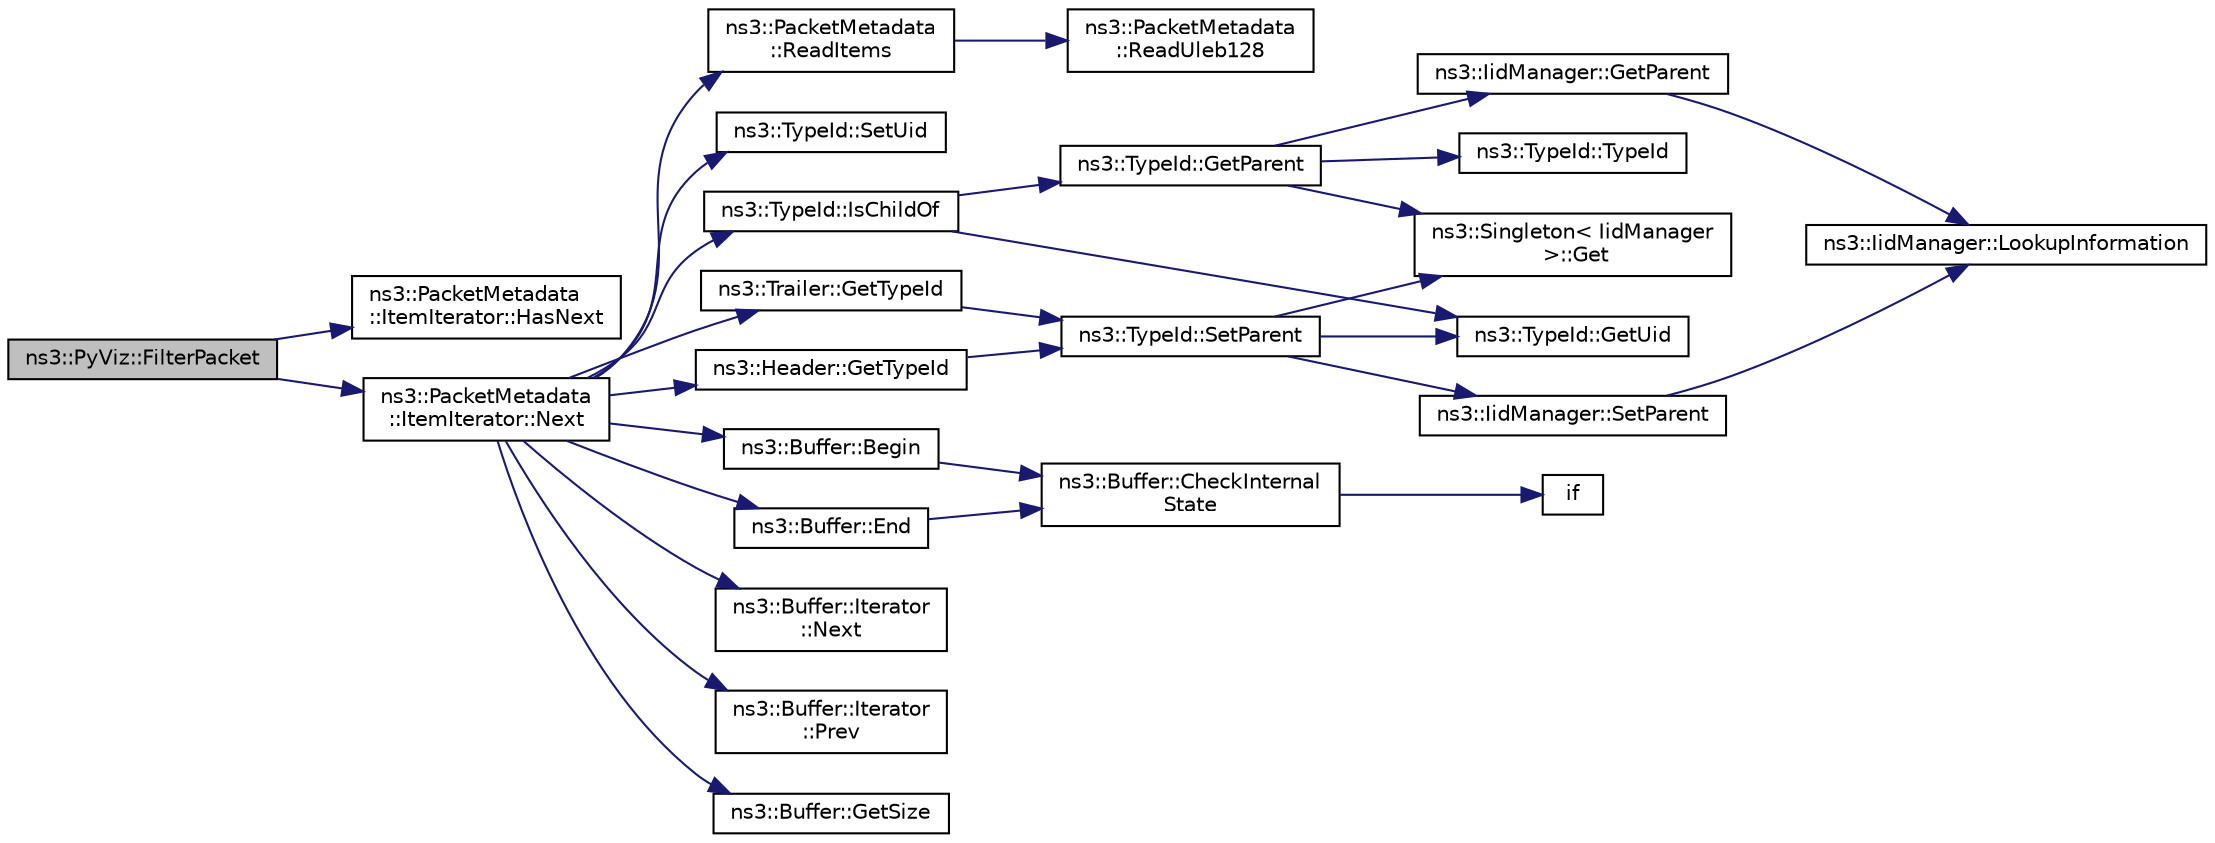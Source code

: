 digraph "ns3::PyViz::FilterPacket"
{
  edge [fontname="Helvetica",fontsize="10",labelfontname="Helvetica",labelfontsize="10"];
  node [fontname="Helvetica",fontsize="10",shape=record];
  rankdir="LR";
  Node1 [label="ns3::PyViz::FilterPacket",height=0.2,width=0.4,color="black", fillcolor="grey75", style="filled", fontcolor="black"];
  Node1 -> Node2 [color="midnightblue",fontsize="10",style="solid"];
  Node2 [label="ns3::PacketMetadata\l::ItemIterator::HasNext",height=0.2,width=0.4,color="black", fillcolor="white", style="filled",URL="$df/def/classns3_1_1PacketMetadata_1_1ItemIterator.html#abc9348e790ef50100bc1c26a9faf025b",tooltip="Checks if there is another metadata item. "];
  Node1 -> Node3 [color="midnightblue",fontsize="10",style="solid"];
  Node3 [label="ns3::PacketMetadata\l::ItemIterator::Next",height=0.2,width=0.4,color="black", fillcolor="white", style="filled",URL="$df/def/classns3_1_1PacketMetadata_1_1ItemIterator.html#a3d59a1673dca4338f41d3c788ccd3e10",tooltip="Retrieve the next metadata item. "];
  Node3 -> Node4 [color="midnightblue",fontsize="10",style="solid"];
  Node4 [label="ns3::PacketMetadata\l::ReadItems",height=0.2,width=0.4,color="black", fillcolor="white", style="filled",URL="$d1/db1/classns3_1_1PacketMetadata.html#a3719ad2c32313a9a1c74462322e8b517",tooltip="Read items. "];
  Node4 -> Node5 [color="midnightblue",fontsize="10",style="solid"];
  Node5 [label="ns3::PacketMetadata\l::ReadUleb128",height=0.2,width=0.4,color="black", fillcolor="white", style="filled",URL="$d1/db1/classns3_1_1PacketMetadata.html#a7ae75db766a843dbee8960ae8cbf23ee",tooltip="Read a ULEB128 (Unsigned Little Endian Base 128) coded number. "];
  Node3 -> Node6 [color="midnightblue",fontsize="10",style="solid"];
  Node6 [label="ns3::TypeId::SetUid",height=0.2,width=0.4,color="black", fillcolor="white", style="filled",URL="$d6/d11/classns3_1_1TypeId.html#a85ebe2aebd1cbf13dea9d731e3081481"];
  Node3 -> Node7 [color="midnightblue",fontsize="10",style="solid"];
  Node7 [label="ns3::TypeId::IsChildOf",height=0.2,width=0.4,color="black", fillcolor="white", style="filled",URL="$d6/d11/classns3_1_1TypeId.html#ac32d55635e63dafc8c0e742dd6030f62"];
  Node7 -> Node8 [color="midnightblue",fontsize="10",style="solid"];
  Node8 [label="ns3::TypeId::GetUid",height=0.2,width=0.4,color="black", fillcolor="white", style="filled",URL="$d6/d11/classns3_1_1TypeId.html#acd3e41de6340d06299f4fd63e2ed8da0"];
  Node7 -> Node9 [color="midnightblue",fontsize="10",style="solid"];
  Node9 [label="ns3::TypeId::GetParent",height=0.2,width=0.4,color="black", fillcolor="white", style="filled",URL="$d6/d11/classns3_1_1TypeId.html#ac51f28398d2ef1f9a7790047c43dd22c"];
  Node9 -> Node10 [color="midnightblue",fontsize="10",style="solid"];
  Node10 [label="ns3::Singleton\< IidManager\l \>::Get",height=0.2,width=0.4,color="black", fillcolor="white", style="filled",URL="$d8/d77/classns3_1_1Singleton.html#a80a2cd3c25a27ea72add7a9f7a141ffa"];
  Node9 -> Node11 [color="midnightblue",fontsize="10",style="solid"];
  Node11 [label="ns3::IidManager::GetParent",height=0.2,width=0.4,color="black", fillcolor="white", style="filled",URL="$d4/d1c/classns3_1_1IidManager.html#a504f9d76281bd6149556b1d15e80231d"];
  Node11 -> Node12 [color="midnightblue",fontsize="10",style="solid"];
  Node12 [label="ns3::IidManager::LookupInformation",height=0.2,width=0.4,color="black", fillcolor="white", style="filled",URL="$d4/d1c/classns3_1_1IidManager.html#a6b1f4ba2815dba27a377e8a8db2384cf"];
  Node9 -> Node13 [color="midnightblue",fontsize="10",style="solid"];
  Node13 [label="ns3::TypeId::TypeId",height=0.2,width=0.4,color="black", fillcolor="white", style="filled",URL="$d6/d11/classns3_1_1TypeId.html#ab76e26690f1af4f1cffa6a72245e8928"];
  Node3 -> Node14 [color="midnightblue",fontsize="10",style="solid"];
  Node14 [label="ns3::Header::GetTypeId",height=0.2,width=0.4,color="black", fillcolor="white", style="filled",URL="$d6/dae/classns3_1_1Header.html#a19c6ed8b6d49bddfe37dc99a7b18d22b",tooltip="Get the type ID. "];
  Node14 -> Node15 [color="midnightblue",fontsize="10",style="solid"];
  Node15 [label="ns3::TypeId::SetParent",height=0.2,width=0.4,color="black", fillcolor="white", style="filled",URL="$d6/d11/classns3_1_1TypeId.html#abaaca67ab7d2471067e7c275df0f7309"];
  Node15 -> Node8 [color="midnightblue",fontsize="10",style="solid"];
  Node15 -> Node10 [color="midnightblue",fontsize="10",style="solid"];
  Node15 -> Node16 [color="midnightblue",fontsize="10",style="solid"];
  Node16 [label="ns3::IidManager::SetParent",height=0.2,width=0.4,color="black", fillcolor="white", style="filled",URL="$d4/d1c/classns3_1_1IidManager.html#a4042931260554c907699367b6811426f"];
  Node16 -> Node12 [color="midnightblue",fontsize="10",style="solid"];
  Node3 -> Node17 [color="midnightblue",fontsize="10",style="solid"];
  Node17 [label="ns3::Buffer::Begin",height=0.2,width=0.4,color="black", fillcolor="white", style="filled",URL="$da/d85/classns3_1_1Buffer.html#a893d4bf50df13e730b6cd0fda91b967f"];
  Node17 -> Node18 [color="midnightblue",fontsize="10",style="solid"];
  Node18 [label="ns3::Buffer::CheckInternal\lState",height=0.2,width=0.4,color="black", fillcolor="white", style="filled",URL="$da/d85/classns3_1_1Buffer.html#a6202ce7f1ecc1fc7a14cc13017375d14",tooltip="Checks the internal buffer structures consistency. "];
  Node18 -> Node19 [color="midnightblue",fontsize="10",style="solid"];
  Node19 [label="if",height=0.2,width=0.4,color="black", fillcolor="white", style="filled",URL="$d8/d0e/loss__ITU1238_8m.html#a419d895abe1313c35fa353c93802647e"];
  Node3 -> Node20 [color="midnightblue",fontsize="10",style="solid"];
  Node20 [label="ns3::Buffer::Iterator\l::Next",height=0.2,width=0.4,color="black", fillcolor="white", style="filled",URL="$d0/daf/classns3_1_1Buffer_1_1Iterator.html#a5eaa564bdc98d063b7e94b1768aeed6b"];
  Node3 -> Node21 [color="midnightblue",fontsize="10",style="solid"];
  Node21 [label="ns3::Trailer::GetTypeId",height=0.2,width=0.4,color="black", fillcolor="white", style="filled",URL="$de/db6/classns3_1_1Trailer.html#a93dd50665201460721fa5722d583f34f",tooltip="Get the type ID. "];
  Node21 -> Node15 [color="midnightblue",fontsize="10",style="solid"];
  Node3 -> Node22 [color="midnightblue",fontsize="10",style="solid"];
  Node22 [label="ns3::Buffer::End",height=0.2,width=0.4,color="black", fillcolor="white", style="filled",URL="$da/d85/classns3_1_1Buffer.html#a52207c7aed7bae89fba2f9e997c82724"];
  Node22 -> Node18 [color="midnightblue",fontsize="10",style="solid"];
  Node3 -> Node23 [color="midnightblue",fontsize="10",style="solid"];
  Node23 [label="ns3::Buffer::Iterator\l::Prev",height=0.2,width=0.4,color="black", fillcolor="white", style="filled",URL="$d0/daf/classns3_1_1Buffer_1_1Iterator.html#a9913fb3b506a9f6efe46060531f051d8"];
  Node3 -> Node24 [color="midnightblue",fontsize="10",style="solid"];
  Node24 [label="ns3::Buffer::GetSize",height=0.2,width=0.4,color="black", fillcolor="white", style="filled",URL="$da/d85/classns3_1_1Buffer.html#a3047b8f2dad303c6370695122f1884f0"];
}
